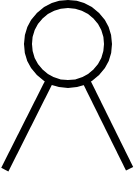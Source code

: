 <mxfile scale="4" border="0">
    <diagram id="-BmAYUr0pwJ2uD23Ls4K" name="Page-1">
        <mxGraphModel dx="1026" dy="541" grid="1" gridSize="10" guides="1" tooltips="1" connect="1" arrows="1" fold="1" page="1" pageScale="1" pageWidth="583" pageHeight="827" math="0" shadow="0">
            <root>
                <mxCell id="0"/>
                <mxCell id="1" parent="0"/>
                <mxCell id="13" style="edgeStyle=none;html=1;endArrow=none;endFill=0;entryX=0.71;entryY=0.07;entryDx=0;entryDy=0;entryPerimeter=0;strokeWidth=4;" parent="1" source="4" edge="1">
                    <mxGeometry relative="1" as="geometry">
                        <mxPoint x="228.4" y="242.8" as="targetPoint"/>
                    </mxGeometry>
                </mxCell>
                <mxCell id="4" value="" style="ellipse;whiteSpace=wrap;html=1;aspect=fixed;strokeWidth=4;" parent="1" vertex="1">
                    <mxGeometry x="240" y="160" width="40" height="40" as="geometry"/>
                </mxCell>
                <mxCell id="14" style="edgeStyle=none;html=1;exitX=0.27;exitY=0.06;exitDx=0;exitDy=0;endArrow=none;endFill=0;exitPerimeter=0;strokeWidth=4;" parent="1" target="4" edge="1">
                    <mxGeometry relative="1" as="geometry">
                        <mxPoint x="290.8" y="242.4" as="sourcePoint"/>
                    </mxGeometry>
                </mxCell>
            </root>
        </mxGraphModel>
    </diagram>
</mxfile>